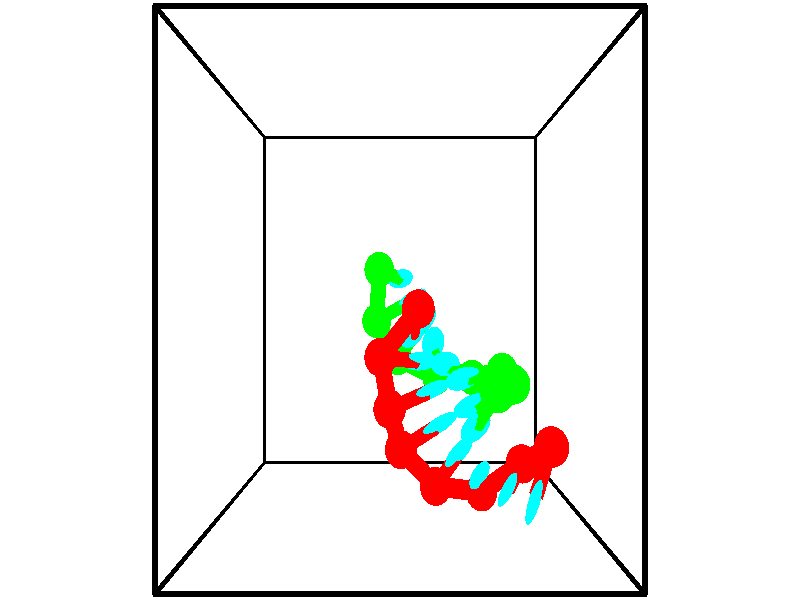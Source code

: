 // switches for output
#declare DRAW_BASES = 1; // possible values are 0, 1; only relevant for DNA ribbons
#declare DRAW_BASES_TYPE = 3; // possible values are 1, 2, 3; only relevant for DNA ribbons
#declare DRAW_FOG = 0; // set to 1 to enable fog

#include "colors.inc"

#include "transforms.inc"
background { rgb <1, 1, 1>}

#default {
   normal{
       ripples 0.25
       frequency 0.20
       turbulence 0.2
       lambda 5
   }
	finish {
		phong 0.1
		phong_size 40.
	}
}

// original window dimensions: 1024x640


// camera settings

camera {
	sky <-0, 1, 0>
	up <-0, 1, 0>
	right 1.6 * <1, 0, 0>
	location <2.5, 2.5, 11.1562>
	look_at <2.5, 2.5, 2.5>
	direction <0, 0, -8.6562>
	angle 67.0682
}


# declare cpy_camera_pos = <2.5, 2.5, 11.1562>;
# if (DRAW_FOG = 1)
fog {
	fog_type 2
	up vnormalize(cpy_camera_pos)
	color rgbt<1,1,1,0.3>
	distance 1e-5
	fog_alt 3e-3
	fog_offset 4
}
# end


// LIGHTS

# declare lum = 6;
global_settings {
	ambient_light rgb lum * <0.05, 0.05, 0.05>
	max_trace_level 15
}# declare cpy_direct_light_amount = 0.25;
light_source
{	1000 * <-1, -1, 1>,
	rgb lum * cpy_direct_light_amount
	parallel
}

light_source
{	1000 * <1, 1, -1>,
	rgb lum * cpy_direct_light_amount
	parallel
}

// strand 0

// nucleotide -1

// particle -1
sphere {
	<4.734141, 0.696705, 2.260975> 0.250000
	pigment { color rgbt <1,0,0,0> }
	no_shadow
}
cylinder {
	<4.573034, 0.338993, 2.338994>,  <4.476370, 0.124366, 2.385805>, 0.100000
	pigment { color rgbt <1,0,0,0> }
	no_shadow
}
cylinder {
	<4.573034, 0.338993, 2.338994>,  <4.734141, 0.696705, 2.260975>, 0.100000
	pigment { color rgbt <1,0,0,0> }
	no_shadow
}

// particle -1
sphere {
	<4.573034, 0.338993, 2.338994> 0.100000
	pigment { color rgbt <1,0,0,0> }
	no_shadow
}
sphere {
	0, 1
	scale<0.080000,0.200000,0.300000>
	matrix <-0.891296, 0.334710, -0.305877,
		0.208255, -0.297041, -0.931878,
		-0.402767, -0.894279, 0.195047,
		4.452204, 0.070709, 2.397508>
	pigment { color rgbt <0,1,1,0> }
	no_shadow
}
cylinder {
	<4.409694, 0.359179, 1.688886>,  <4.734141, 0.696705, 2.260975>, 0.130000
	pigment { color rgbt <1,0,0,0> }
	no_shadow
}

// nucleotide -1

// particle -1
sphere {
	<4.409694, 0.359179, 1.688886> 0.250000
	pigment { color rgbt <1,0,0,0> }
	no_shadow
}
cylinder {
	<4.223890, 0.255740, 2.027674>,  <4.112408, 0.193677, 2.230947>, 0.100000
	pigment { color rgbt <1,0,0,0> }
	no_shadow
}
cylinder {
	<4.223890, 0.255740, 2.027674>,  <4.409694, 0.359179, 1.688886>, 0.100000
	pigment { color rgbt <1,0,0,0> }
	no_shadow
}

// particle -1
sphere {
	<4.223890, 0.255740, 2.027674> 0.100000
	pigment { color rgbt <1,0,0,0> }
	no_shadow
}
sphere {
	0, 1
	scale<0.080000,0.200000,0.300000>
	matrix <-0.814358, 0.500497, -0.293810,
		-0.347928, -0.826214, -0.443076,
		-0.464508, -0.258598, 0.846971,
		4.084538, 0.178161, 2.281765>
	pigment { color rgbt <0,1,1,0> }
	no_shadow
}
cylinder {
	<3.802039, -0.057577, 1.499080>,  <4.409694, 0.359179, 1.688886>, 0.130000
	pigment { color rgbt <1,0,0,0> }
	no_shadow
}

// nucleotide -1

// particle -1
sphere {
	<3.802039, -0.057577, 1.499080> 0.250000
	pigment { color rgbt <1,0,0,0> }
	no_shadow
}
cylinder {
	<3.740860, 0.149219, 1.835967>,  <3.704153, 0.273296, 2.038099>, 0.100000
	pigment { color rgbt <1,0,0,0> }
	no_shadow
}
cylinder {
	<3.740860, 0.149219, 1.835967>,  <3.802039, -0.057577, 1.499080>, 0.100000
	pigment { color rgbt <1,0,0,0> }
	no_shadow
}

// particle -1
sphere {
	<3.740860, 0.149219, 1.835967> 0.100000
	pigment { color rgbt <1,0,0,0> }
	no_shadow
}
sphere {
	0, 1
	scale<0.080000,0.200000,0.300000>
	matrix <-0.661450, 0.579637, -0.475926,
		-0.734229, -0.629875, 0.253309,
		-0.152947, 0.516989, 0.842217,
		3.694976, 0.304315, 2.088632>
	pigment { color rgbt <0,1,1,0> }
	no_shadow
}
cylinder {
	<3.066387, 0.033304, 1.562667>,  <3.802039, -0.057577, 1.499080>, 0.130000
	pigment { color rgbt <1,0,0,0> }
	no_shadow
}

// nucleotide -1

// particle -1
sphere {
	<3.066387, 0.033304, 1.562667> 0.250000
	pigment { color rgbt <1,0,0,0> }
	no_shadow
}
cylinder {
	<3.259737, 0.327446, 1.752656>,  <3.375747, 0.503931, 1.866650>, 0.100000
	pigment { color rgbt <1,0,0,0> }
	no_shadow
}
cylinder {
	<3.259737, 0.327446, 1.752656>,  <3.066387, 0.033304, 1.562667>, 0.100000
	pigment { color rgbt <1,0,0,0> }
	no_shadow
}

// particle -1
sphere {
	<3.259737, 0.327446, 1.752656> 0.100000
	pigment { color rgbt <1,0,0,0> }
	no_shadow
}
sphere {
	0, 1
	scale<0.080000,0.200000,0.300000>
	matrix <-0.496039, 0.677138, -0.543534,
		-0.721314, 0.027125, 0.692076,
		0.483375, 0.735356, 0.474974,
		3.404749, 0.548053, 1.895149>
	pigment { color rgbt <0,1,1,0> }
	no_shadow
}
cylinder {
	<2.514136, 0.540262, 1.666674>,  <3.066387, 0.033303, 1.562667>, 0.130000
	pigment { color rgbt <1,0,0,0> }
	no_shadow
}

// nucleotide -1

// particle -1
sphere {
	<2.514136, 0.540262, 1.666674> 0.250000
	pigment { color rgbt <1,0,0,0> }
	no_shadow
}
cylinder {
	<2.858463, 0.736503, 1.720788>,  <3.065060, 0.854247, 1.753257>, 0.100000
	pigment { color rgbt <1,0,0,0> }
	no_shadow
}
cylinder {
	<2.858463, 0.736503, 1.720788>,  <2.514136, 0.540262, 1.666674>, 0.100000
	pigment { color rgbt <1,0,0,0> }
	no_shadow
}

// particle -1
sphere {
	<2.858463, 0.736503, 1.720788> 0.100000
	pigment { color rgbt <1,0,0,0> }
	no_shadow
}
sphere {
	0, 1
	scale<0.080000,0.200000,0.300000>
	matrix <-0.374724, 0.790904, -0.483790,
		-0.344345, 0.365760, 0.864665,
		0.860818, 0.490601, 0.135285,
		3.116709, 0.883683, 1.761374>
	pigment { color rgbt <0,1,1,0> }
	no_shadow
}
cylinder {
	<2.339068, 1.095644, 1.837149>,  <2.514136, 0.540262, 1.666674>, 0.130000
	pigment { color rgbt <1,0,0,0> }
	no_shadow
}

// nucleotide -1

// particle -1
sphere {
	<2.339068, 1.095644, 1.837149> 0.250000
	pigment { color rgbt <1,0,0,0> }
	no_shadow
}
cylinder {
	<2.711663, 1.222200, 1.765342>,  <2.935220, 1.298135, 1.722258>, 0.100000
	pigment { color rgbt <1,0,0,0> }
	no_shadow
}
cylinder {
	<2.711663, 1.222200, 1.765342>,  <2.339068, 1.095644, 1.837149>, 0.100000
	pigment { color rgbt <1,0,0,0> }
	no_shadow
}

// particle -1
sphere {
	<2.711663, 1.222200, 1.765342> 0.100000
	pigment { color rgbt <1,0,0,0> }
	no_shadow
}
sphere {
	0, 1
	scale<0.080000,0.200000,0.300000>
	matrix <-0.363745, 0.816225, -0.448851,
		0.004513, 0.483397, 0.875389,
		0.931488, 0.316392, -0.179517,
		2.991110, 1.317118, 1.711487>
	pigment { color rgbt <0,1,1,0> }
	no_shadow
}
cylinder {
	<2.204695, 1.769778, 1.915657>,  <2.339068, 1.095644, 1.837149>, 0.130000
	pigment { color rgbt <1,0,0,0> }
	no_shadow
}

// nucleotide -1

// particle -1
sphere {
	<2.204695, 1.769778, 1.915657> 0.250000
	pigment { color rgbt <1,0,0,0> }
	no_shadow
}
cylinder {
	<2.555653, 1.723976, 1.729294>,  <2.766227, 1.696495, 1.617476>, 0.100000
	pigment { color rgbt <1,0,0,0> }
	no_shadow
}
cylinder {
	<2.555653, 1.723976, 1.729294>,  <2.204695, 1.769778, 1.915657>, 0.100000
	pigment { color rgbt <1,0,0,0> }
	no_shadow
}

// particle -1
sphere {
	<2.555653, 1.723976, 1.729294> 0.100000
	pigment { color rgbt <1,0,0,0> }
	no_shadow
}
sphere {
	0, 1
	scale<0.080000,0.200000,0.300000>
	matrix <-0.176531, 0.825926, -0.535428,
		0.446115, 0.552028, 0.704448,
		0.877393, -0.114506, -0.465908,
		2.818871, 1.689624, 1.589522>
	pigment { color rgbt <0,1,1,0> }
	no_shadow
}
cylinder {
	<2.778251, 2.385364, 1.976402>,  <2.204695, 1.769778, 1.915657>, 0.130000
	pigment { color rgbt <1,0,0,0> }
	no_shadow
}

// nucleotide -1

// particle -1
sphere {
	<2.778251, 2.385364, 1.976402> 0.250000
	pigment { color rgbt <1,0,0,0> }
	no_shadow
}
cylinder {
	<2.736656, 2.177704, 1.637069>,  <2.711699, 2.053108, 1.433469>, 0.100000
	pigment { color rgbt <1,0,0,0> }
	no_shadow
}
cylinder {
	<2.736656, 2.177704, 1.637069>,  <2.778251, 2.385364, 1.976402>, 0.100000
	pigment { color rgbt <1,0,0,0> }
	no_shadow
}

// particle -1
sphere {
	<2.736656, 2.177704, 1.637069> 0.100000
	pigment { color rgbt <1,0,0,0> }
	no_shadow
}
sphere {
	0, 1
	scale<0.080000,0.200000,0.300000>
	matrix <-0.411462, 0.798998, -0.438522,
		0.905475, 0.303457, -0.296695,
		-0.103986, -0.519149, -0.848334,
		2.705460, 2.021959, 1.382569>
	pigment { color rgbt <0,1,1,0> }
	no_shadow
}
// strand 1

// nucleotide -1

// particle -1
sphere {
	<2.149012, 2.926894, 0.950854> 0.250000
	pigment { color rgbt <0,1,0,0> }
	no_shadow
}
cylinder {
	<2.357246, 2.863110, 0.615339>,  <2.482187, 2.824839, 0.414030>, 0.100000
	pigment { color rgbt <0,1,0,0> }
	no_shadow
}
cylinder {
	<2.357246, 2.863110, 0.615339>,  <2.149012, 2.926894, 0.950854>, 0.100000
	pigment { color rgbt <0,1,0,0> }
	no_shadow
}

// particle -1
sphere {
	<2.357246, 2.863110, 0.615339> 0.100000
	pigment { color rgbt <0,1,0,0> }
	no_shadow
}
sphere {
	0, 1
	scale<0.080000,0.200000,0.300000>
	matrix <0.416137, -0.810434, 0.412342,
		-0.745535, -0.563709, -0.355542,
		0.520585, -0.159461, -0.838787,
		2.513422, 2.815271, 0.363703>
	pigment { color rgbt <0,1,1,0> }
	no_shadow
}
cylinder {
	<2.097844, 2.200074, 0.711407>,  <2.149012, 2.926894, 0.950854>, 0.130000
	pigment { color rgbt <0,1,0,0> }
	no_shadow
}

// nucleotide -1

// particle -1
sphere {
	<2.097844, 2.200074, 0.711407> 0.250000
	pigment { color rgbt <0,1,0,0> }
	no_shadow
}
cylinder {
	<2.445435, 2.366196, 0.603774>,  <2.653989, 2.465868, 0.539195>, 0.100000
	pigment { color rgbt <0,1,0,0> }
	no_shadow
}
cylinder {
	<2.445435, 2.366196, 0.603774>,  <2.097844, 2.200074, 0.711407>, 0.100000
	pigment { color rgbt <0,1,0,0> }
	no_shadow
}

// particle -1
sphere {
	<2.445435, 2.366196, 0.603774> 0.100000
	pigment { color rgbt <0,1,0,0> }
	no_shadow
}
sphere {
	0, 1
	scale<0.080000,0.200000,0.300000>
	matrix <0.494639, -0.712885, 0.497119,
		0.014632, -0.565082, -0.824905,
		0.868976, 0.415304, -0.269081,
		2.706127, 2.490787, 0.523050>
	pigment { color rgbt <0,1,1,0> }
	no_shadow
}
cylinder {
	<2.462000, 1.640659, 0.470498>,  <2.097844, 2.200074, 0.711407>, 0.130000
	pigment { color rgbt <0,1,0,0> }
	no_shadow
}

// nucleotide -1

// particle -1
sphere {
	<2.462000, 1.640659, 0.470498> 0.250000
	pigment { color rgbt <0,1,0,0> }
	no_shadow
}
cylinder {
	<2.714027, 1.935406, 0.568511>,  <2.865244, 2.112254, 0.627319>, 0.100000
	pigment { color rgbt <0,1,0,0> }
	no_shadow
}
cylinder {
	<2.714027, 1.935406, 0.568511>,  <2.462000, 1.640659, 0.470498>, 0.100000
	pigment { color rgbt <0,1,0,0> }
	no_shadow
}

// particle -1
sphere {
	<2.714027, 1.935406, 0.568511> 0.100000
	pigment { color rgbt <0,1,0,0> }
	no_shadow
}
sphere {
	0, 1
	scale<0.080000,0.200000,0.300000>
	matrix <0.514090, -0.632306, 0.579569,
		0.582001, -0.239200, -0.777212,
		0.630069, 0.736867, 0.245032,
		2.903048, 2.156466, 0.642021>
	pigment { color rgbt <0,1,1,0> }
	no_shadow
}
cylinder {
	<3.148942, 1.350943, 0.425412>,  <2.462000, 1.640659, 0.470498>, 0.130000
	pigment { color rgbt <0,1,0,0> }
	no_shadow
}

// nucleotide -1

// particle -1
sphere {
	<3.148942, 1.350943, 0.425412> 0.250000
	pigment { color rgbt <0,1,0,0> }
	no_shadow
}
cylinder {
	<3.102493, 1.655346, 0.680719>,  <3.074624, 1.837988, 0.833903>, 0.100000
	pigment { color rgbt <0,1,0,0> }
	no_shadow
}
cylinder {
	<3.102493, 1.655346, 0.680719>,  <3.148942, 1.350943, 0.425412>, 0.100000
	pigment { color rgbt <0,1,0,0> }
	no_shadow
}

// particle -1
sphere {
	<3.102493, 1.655346, 0.680719> 0.100000
	pigment { color rgbt <0,1,0,0> }
	no_shadow
}
sphere {
	0, 1
	scale<0.080000,0.200000,0.300000>
	matrix <0.352593, -0.569175, 0.742777,
		0.928544, 0.311301, -0.202232,
		-0.116122, 0.761007, 0.638267,
		3.067657, 1.883648, 0.872199>
	pigment { color rgbt <0,1,1,0> }
	no_shadow
}
cylinder {
	<3.740096, 1.390078, 0.769792>,  <3.148942, 1.350943, 0.425412>, 0.130000
	pigment { color rgbt <0,1,0,0> }
	no_shadow
}

// nucleotide -1

// particle -1
sphere {
	<3.740096, 1.390078, 0.769792> 0.250000
	pigment { color rgbt <0,1,0,0> }
	no_shadow
}
cylinder {
	<3.458942, 1.521427, 1.022181>,  <3.290251, 1.600237, 1.173615>, 0.100000
	pigment { color rgbt <0,1,0,0> }
	no_shadow
}
cylinder {
	<3.458942, 1.521427, 1.022181>,  <3.740096, 1.390078, 0.769792>, 0.100000
	pigment { color rgbt <0,1,0,0> }
	no_shadow
}

// particle -1
sphere {
	<3.458942, 1.521427, 1.022181> 0.100000
	pigment { color rgbt <0,1,0,0> }
	no_shadow
}
sphere {
	0, 1
	scale<0.080000,0.200000,0.300000>
	matrix <0.355522, -0.606130, 0.711484,
		0.616084, 0.724415, 0.309295,
		-0.702883, 0.328373, 0.630973,
		3.248077, 1.619939, 1.211473>
	pigment { color rgbt <0,1,1,0> }
	no_shadow
}
cylinder {
	<4.161541, 1.534793, 1.343923>,  <3.740096, 1.390078, 0.769792>, 0.130000
	pigment { color rgbt <0,1,0,0> }
	no_shadow
}

// nucleotide -1

// particle -1
sphere {
	<4.161541, 1.534793, 1.343923> 0.250000
	pigment { color rgbt <0,1,0,0> }
	no_shadow
}
cylinder {
	<3.784645, 1.490196, 1.470257>,  <3.558507, 1.463438, 1.546057>, 0.100000
	pigment { color rgbt <0,1,0,0> }
	no_shadow
}
cylinder {
	<3.784645, 1.490196, 1.470257>,  <4.161541, 1.534793, 1.343923>, 0.100000
	pigment { color rgbt <0,1,0,0> }
	no_shadow
}

// particle -1
sphere {
	<3.784645, 1.490196, 1.470257> 0.100000
	pigment { color rgbt <0,1,0,0> }
	no_shadow
}
sphere {
	0, 1
	scale<0.080000,0.200000,0.300000>
	matrix <0.314558, -0.618456, 0.720115,
		0.115041, 0.777870, 0.617806,
		-0.942241, -0.111493, 0.315833,
		3.501973, 1.456748, 1.565006>
	pigment { color rgbt <0,1,1,0> }
	no_shadow
}
cylinder {
	<4.203257, 1.443272, 2.088839>,  <4.161541, 1.534793, 1.343923>, 0.130000
	pigment { color rgbt <0,1,0,0> }
	no_shadow
}

// nucleotide -1

// particle -1
sphere {
	<4.203257, 1.443272, 2.088839> 0.250000
	pigment { color rgbt <0,1,0,0> }
	no_shadow
}
cylinder {
	<3.862637, 1.272085, 1.967708>,  <3.658264, 1.169373, 1.895029>, 0.100000
	pigment { color rgbt <0,1,0,0> }
	no_shadow
}
cylinder {
	<3.862637, 1.272085, 1.967708>,  <4.203257, 1.443272, 2.088839>, 0.100000
	pigment { color rgbt <0,1,0,0> }
	no_shadow
}

// particle -1
sphere {
	<3.862637, 1.272085, 1.967708> 0.100000
	pigment { color rgbt <0,1,0,0> }
	no_shadow
}
sphere {
	0, 1
	scale<0.080000,0.200000,0.300000>
	matrix <0.102274, -0.702123, 0.704673,
		-0.514198, 0.569094, 0.641664,
		-0.851552, -0.427967, -0.302827,
		3.607171, 1.143695, 1.876860>
	pigment { color rgbt <0,1,1,0> }
	no_shadow
}
cylinder {
	<3.875036, 1.425628, 2.662043>,  <4.203257, 1.443272, 2.088839>, 0.130000
	pigment { color rgbt <0,1,0,0> }
	no_shadow
}

// nucleotide -1

// particle -1
sphere {
	<3.875036, 1.425628, 2.662043> 0.250000
	pigment { color rgbt <0,1,0,0> }
	no_shadow
}
cylinder {
	<3.726170, 1.142624, 2.421736>,  <3.636849, 0.972821, 2.277553>, 0.100000
	pigment { color rgbt <0,1,0,0> }
	no_shadow
}
cylinder {
	<3.726170, 1.142624, 2.421736>,  <3.875036, 1.425628, 2.662043>, 0.100000
	pigment { color rgbt <0,1,0,0> }
	no_shadow
}

// particle -1
sphere {
	<3.726170, 1.142624, 2.421736> 0.100000
	pigment { color rgbt <0,1,0,0> }
	no_shadow
}
sphere {
	0, 1
	scale<0.080000,0.200000,0.300000>
	matrix <0.146081, -0.683845, 0.714854,
		-0.916598, 0.178285, 0.357859,
		-0.372167, -0.707510, -0.600767,
		3.614519, 0.930371, 2.241507>
	pigment { color rgbt <0,1,1,0> }
	no_shadow
}
// box output
cylinder {
	<0.000000, 0.000000, 0.000000>,  <5.000000, 0.000000, 0.000000>, 0.025000
	pigment { color rgbt <0,0,0,0> }
	no_shadow
}
cylinder {
	<0.000000, 0.000000, 0.000000>,  <0.000000, 5.000000, 0.000000>, 0.025000
	pigment { color rgbt <0,0,0,0> }
	no_shadow
}
cylinder {
	<0.000000, 0.000000, 0.000000>,  <0.000000, 0.000000, 5.000000>, 0.025000
	pigment { color rgbt <0,0,0,0> }
	no_shadow
}
cylinder {
	<5.000000, 5.000000, 5.000000>,  <0.000000, 5.000000, 5.000000>, 0.025000
	pigment { color rgbt <0,0,0,0> }
	no_shadow
}
cylinder {
	<5.000000, 5.000000, 5.000000>,  <5.000000, 0.000000, 5.000000>, 0.025000
	pigment { color rgbt <0,0,0,0> }
	no_shadow
}
cylinder {
	<5.000000, 5.000000, 5.000000>,  <5.000000, 5.000000, 0.000000>, 0.025000
	pigment { color rgbt <0,0,0,0> }
	no_shadow
}
cylinder {
	<0.000000, 0.000000, 5.000000>,  <0.000000, 5.000000, 5.000000>, 0.025000
	pigment { color rgbt <0,0,0,0> }
	no_shadow
}
cylinder {
	<0.000000, 0.000000, 5.000000>,  <5.000000, 0.000000, 5.000000>, 0.025000
	pigment { color rgbt <0,0,0,0> }
	no_shadow
}
cylinder {
	<5.000000, 5.000000, 0.000000>,  <0.000000, 5.000000, 0.000000>, 0.025000
	pigment { color rgbt <0,0,0,0> }
	no_shadow
}
cylinder {
	<5.000000, 5.000000, 0.000000>,  <5.000000, 0.000000, 0.000000>, 0.025000
	pigment { color rgbt <0,0,0,0> }
	no_shadow
}
cylinder {
	<5.000000, 0.000000, 5.000000>,  <5.000000, 0.000000, 0.000000>, 0.025000
	pigment { color rgbt <0,0,0,0> }
	no_shadow
}
cylinder {
	<0.000000, 5.000000, 0.000000>,  <0.000000, 5.000000, 5.000000>, 0.025000
	pigment { color rgbt <0,0,0,0> }
	no_shadow
}
// end of box output
